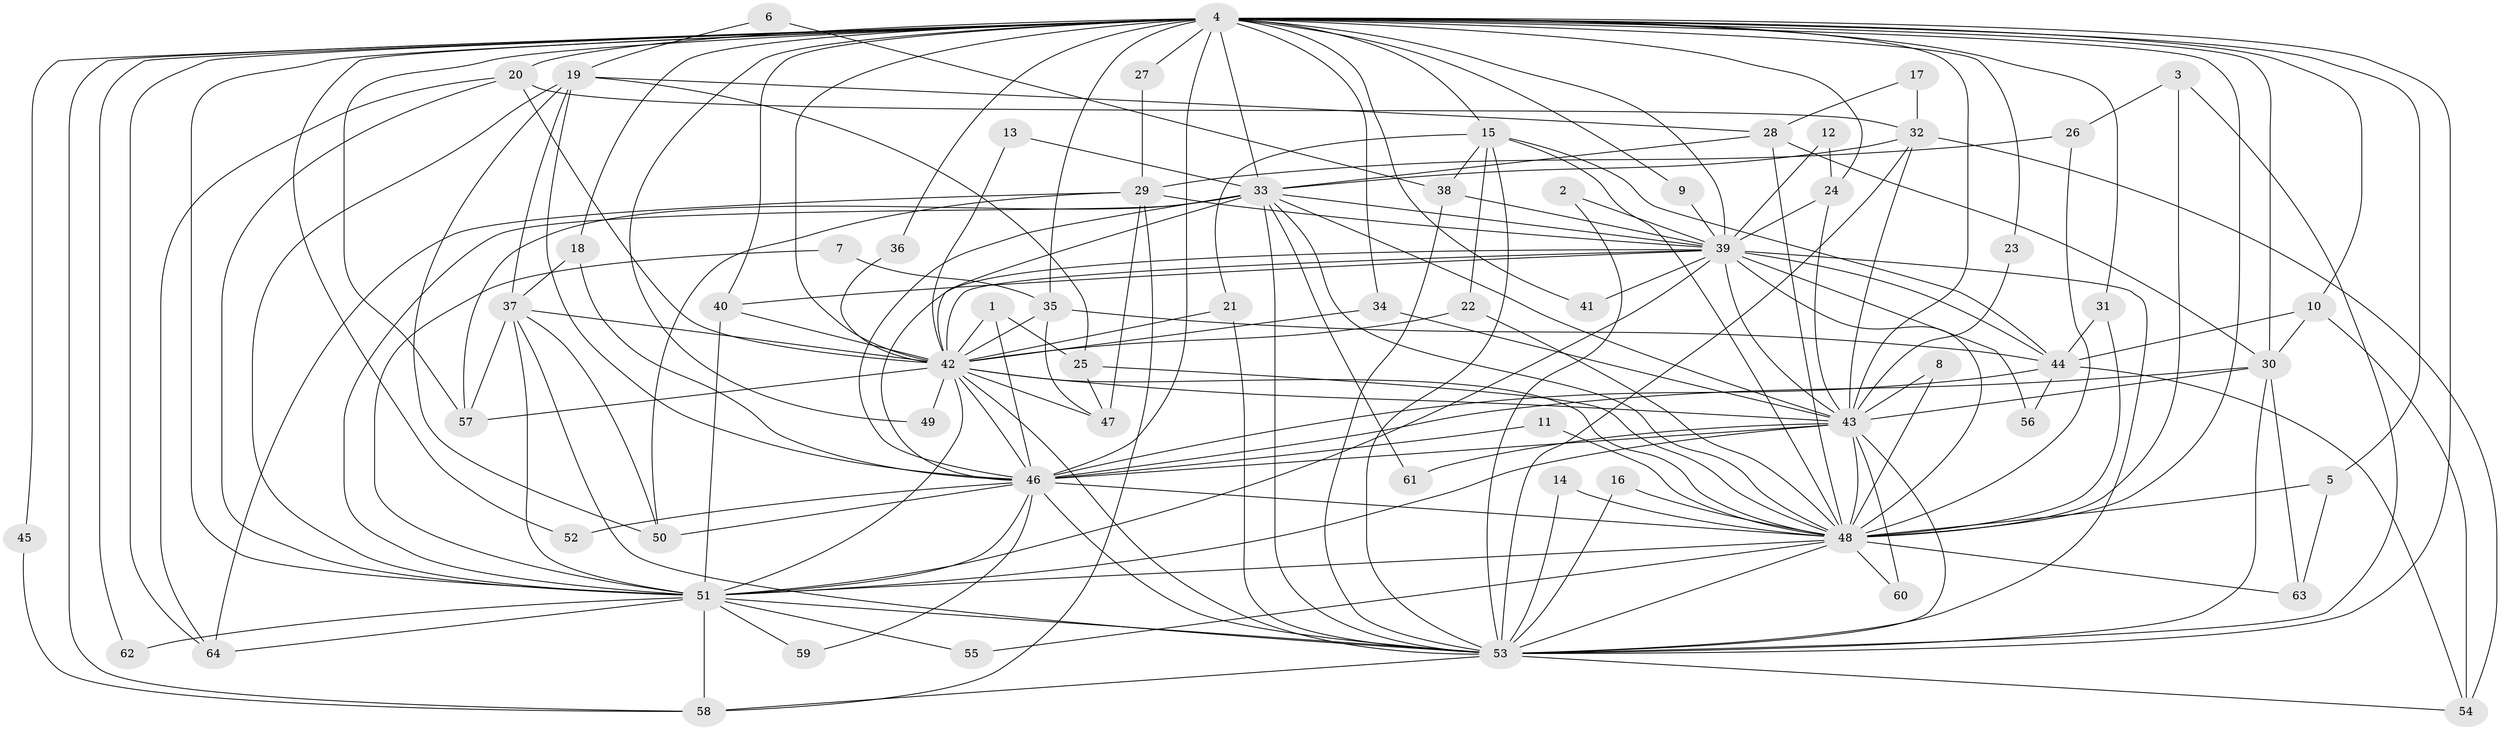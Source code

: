 // original degree distribution, {24: 0.015625, 26: 0.0078125, 27: 0.0078125, 21: 0.015625, 23: 0.0078125, 20: 0.0078125, 22: 0.0078125, 16: 0.0078125, 3: 0.1953125, 6: 0.0390625, 10: 0.0078125, 2: 0.5390625, 5: 0.0625, 4: 0.0703125, 9: 0.0078125}
// Generated by graph-tools (version 1.1) at 2025/25/03/09/25 03:25:50]
// undirected, 64 vertices, 182 edges
graph export_dot {
graph [start="1"]
  node [color=gray90,style=filled];
  1;
  2;
  3;
  4;
  5;
  6;
  7;
  8;
  9;
  10;
  11;
  12;
  13;
  14;
  15;
  16;
  17;
  18;
  19;
  20;
  21;
  22;
  23;
  24;
  25;
  26;
  27;
  28;
  29;
  30;
  31;
  32;
  33;
  34;
  35;
  36;
  37;
  38;
  39;
  40;
  41;
  42;
  43;
  44;
  45;
  46;
  47;
  48;
  49;
  50;
  51;
  52;
  53;
  54;
  55;
  56;
  57;
  58;
  59;
  60;
  61;
  62;
  63;
  64;
  1 -- 25 [weight=1.0];
  1 -- 42 [weight=1.0];
  1 -- 46 [weight=1.0];
  2 -- 39 [weight=1.0];
  2 -- 53 [weight=1.0];
  3 -- 26 [weight=1.0];
  3 -- 48 [weight=1.0];
  3 -- 53 [weight=1.0];
  4 -- 5 [weight=1.0];
  4 -- 9 [weight=1.0];
  4 -- 10 [weight=2.0];
  4 -- 15 [weight=1.0];
  4 -- 18 [weight=1.0];
  4 -- 20 [weight=1.0];
  4 -- 23 [weight=1.0];
  4 -- 24 [weight=1.0];
  4 -- 27 [weight=1.0];
  4 -- 30 [weight=1.0];
  4 -- 31 [weight=1.0];
  4 -- 33 [weight=3.0];
  4 -- 34 [weight=1.0];
  4 -- 35 [weight=1.0];
  4 -- 36 [weight=1.0];
  4 -- 39 [weight=3.0];
  4 -- 40 [weight=1.0];
  4 -- 41 [weight=2.0];
  4 -- 42 [weight=3.0];
  4 -- 43 [weight=2.0];
  4 -- 45 [weight=1.0];
  4 -- 46 [weight=2.0];
  4 -- 48 [weight=3.0];
  4 -- 49 [weight=1.0];
  4 -- 51 [weight=2.0];
  4 -- 52 [weight=1.0];
  4 -- 53 [weight=2.0];
  4 -- 57 [weight=3.0];
  4 -- 58 [weight=2.0];
  4 -- 62 [weight=1.0];
  4 -- 64 [weight=1.0];
  5 -- 48 [weight=1.0];
  5 -- 63 [weight=1.0];
  6 -- 19 [weight=1.0];
  6 -- 38 [weight=1.0];
  7 -- 35 [weight=1.0];
  7 -- 51 [weight=1.0];
  8 -- 43 [weight=1.0];
  8 -- 48 [weight=1.0];
  9 -- 39 [weight=1.0];
  10 -- 30 [weight=1.0];
  10 -- 44 [weight=1.0];
  10 -- 54 [weight=2.0];
  11 -- 46 [weight=1.0];
  11 -- 48 [weight=1.0];
  12 -- 24 [weight=1.0];
  12 -- 39 [weight=1.0];
  13 -- 33 [weight=1.0];
  13 -- 42 [weight=1.0];
  14 -- 48 [weight=1.0];
  14 -- 53 [weight=1.0];
  15 -- 21 [weight=1.0];
  15 -- 22 [weight=1.0];
  15 -- 38 [weight=1.0];
  15 -- 44 [weight=1.0];
  15 -- 48 [weight=1.0];
  15 -- 53 [weight=1.0];
  16 -- 48 [weight=1.0];
  16 -- 53 [weight=1.0];
  17 -- 28 [weight=1.0];
  17 -- 32 [weight=1.0];
  18 -- 37 [weight=1.0];
  18 -- 46 [weight=1.0];
  19 -- 25 [weight=1.0];
  19 -- 28 [weight=1.0];
  19 -- 37 [weight=1.0];
  19 -- 46 [weight=1.0];
  19 -- 50 [weight=1.0];
  19 -- 51 [weight=1.0];
  20 -- 32 [weight=1.0];
  20 -- 42 [weight=1.0];
  20 -- 51 [weight=1.0];
  20 -- 64 [weight=1.0];
  21 -- 42 [weight=1.0];
  21 -- 53 [weight=1.0];
  22 -- 42 [weight=1.0];
  22 -- 48 [weight=1.0];
  23 -- 43 [weight=1.0];
  24 -- 39 [weight=1.0];
  24 -- 43 [weight=1.0];
  25 -- 47 [weight=1.0];
  25 -- 48 [weight=1.0];
  26 -- 29 [weight=1.0];
  26 -- 48 [weight=1.0];
  27 -- 29 [weight=1.0];
  28 -- 30 [weight=1.0];
  28 -- 33 [weight=1.0];
  28 -- 48 [weight=1.0];
  29 -- 39 [weight=1.0];
  29 -- 47 [weight=1.0];
  29 -- 50 [weight=1.0];
  29 -- 58 [weight=1.0];
  29 -- 64 [weight=1.0];
  30 -- 43 [weight=2.0];
  30 -- 46 [weight=2.0];
  30 -- 53 [weight=1.0];
  30 -- 63 [weight=1.0];
  31 -- 44 [weight=1.0];
  31 -- 48 [weight=1.0];
  32 -- 33 [weight=1.0];
  32 -- 43 [weight=1.0];
  32 -- 53 [weight=1.0];
  32 -- 54 [weight=1.0];
  33 -- 39 [weight=1.0];
  33 -- 42 [weight=2.0];
  33 -- 43 [weight=1.0];
  33 -- 46 [weight=1.0];
  33 -- 48 [weight=1.0];
  33 -- 51 [weight=2.0];
  33 -- 53 [weight=1.0];
  33 -- 57 [weight=1.0];
  33 -- 61 [weight=1.0];
  34 -- 42 [weight=1.0];
  34 -- 43 [weight=1.0];
  35 -- 42 [weight=1.0];
  35 -- 44 [weight=1.0];
  35 -- 47 [weight=1.0];
  36 -- 42 [weight=1.0];
  37 -- 42 [weight=1.0];
  37 -- 50 [weight=1.0];
  37 -- 51 [weight=1.0];
  37 -- 53 [weight=1.0];
  37 -- 57 [weight=1.0];
  38 -- 39 [weight=2.0];
  38 -- 53 [weight=1.0];
  39 -- 40 [weight=2.0];
  39 -- 41 [weight=1.0];
  39 -- 42 [weight=1.0];
  39 -- 43 [weight=1.0];
  39 -- 44 [weight=2.0];
  39 -- 46 [weight=2.0];
  39 -- 48 [weight=1.0];
  39 -- 51 [weight=1.0];
  39 -- 53 [weight=1.0];
  39 -- 56 [weight=1.0];
  40 -- 42 [weight=1.0];
  40 -- 51 [weight=1.0];
  42 -- 43 [weight=1.0];
  42 -- 46 [weight=2.0];
  42 -- 47 [weight=2.0];
  42 -- 48 [weight=1.0];
  42 -- 49 [weight=1.0];
  42 -- 51 [weight=1.0];
  42 -- 53 [weight=1.0];
  42 -- 57 [weight=2.0];
  43 -- 46 [weight=1.0];
  43 -- 48 [weight=2.0];
  43 -- 51 [weight=2.0];
  43 -- 53 [weight=1.0];
  43 -- 60 [weight=1.0];
  43 -- 61 [weight=1.0];
  44 -- 46 [weight=1.0];
  44 -- 54 [weight=1.0];
  44 -- 56 [weight=1.0];
  45 -- 58 [weight=1.0];
  46 -- 48 [weight=1.0];
  46 -- 50 [weight=1.0];
  46 -- 51 [weight=1.0];
  46 -- 52 [weight=1.0];
  46 -- 53 [weight=1.0];
  46 -- 59 [weight=1.0];
  48 -- 51 [weight=2.0];
  48 -- 53 [weight=1.0];
  48 -- 55 [weight=1.0];
  48 -- 60 [weight=1.0];
  48 -- 63 [weight=1.0];
  51 -- 53 [weight=1.0];
  51 -- 55 [weight=1.0];
  51 -- 58 [weight=1.0];
  51 -- 59 [weight=1.0];
  51 -- 62 [weight=1.0];
  51 -- 64 [weight=1.0];
  53 -- 54 [weight=1.0];
  53 -- 58 [weight=2.0];
}
